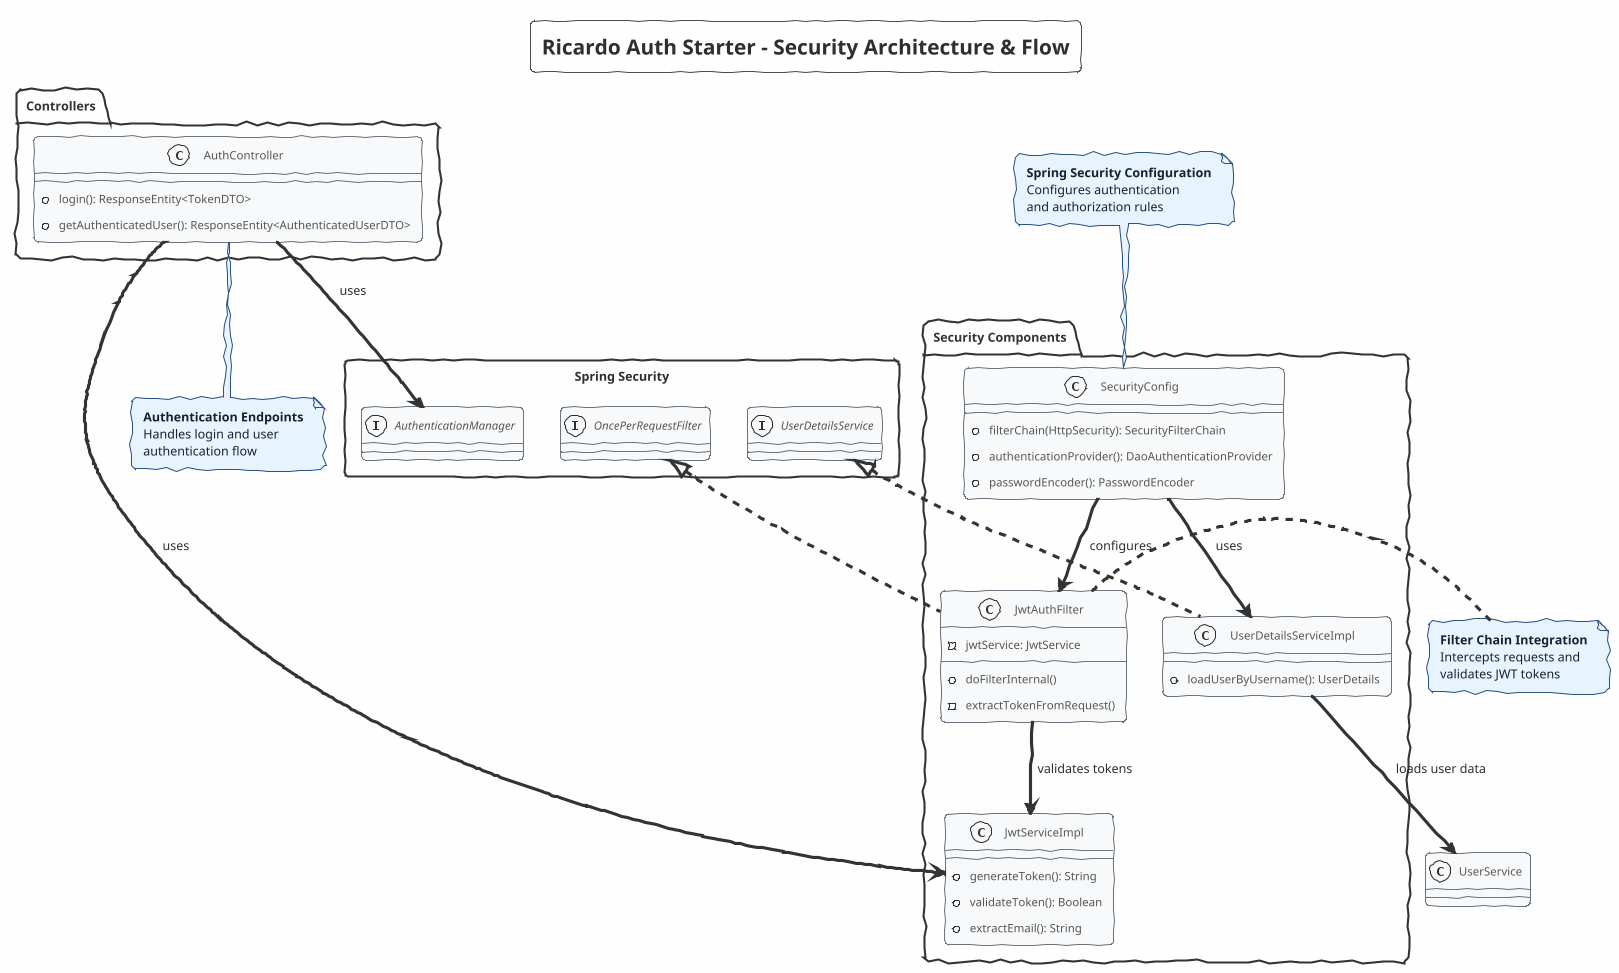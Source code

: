 @startuml Auth Starter - Security Flow

!theme sketchy-outline
skinparam backgroundColor #FEFEFE
skinparam classBackgroundColor #F8F9FA
skinparam classBorderColor #6C757D
skinparam noteBackgroundColor #E8F4FD
skinparam noteBorderColor #2C5282
skinparam noteFontColor #1A202C

title Ricardo Auth Starter - Security Architecture & Flow

package "Security Components" {
    class JwtAuthFilter {
        -jwtService: JwtService
        +doFilterInternal()
        -extractTokenFromRequest()
    }
    
    class SecurityConfig {
        +filterChain(HttpSecurity): SecurityFilterChain
        +authenticationProvider(): DaoAuthenticationProvider
        +passwordEncoder(): PasswordEncoder
    }
    
    class JwtServiceImpl {
        +generateToken(): String
        +validateToken(): Boolean
        +extractEmail(): String
    }
    
    class UserDetailsServiceImpl {
        +loadUserByUsername(): UserDetails
    }
}

package "Controllers" {
    class AuthController {
        +login(): ResponseEntity<TokenDTO>
        +getAuthenticatedUser(): ResponseEntity<AuthenticatedUserDTO>
    }
}

package "Spring Security" <<Rectangle>> {
    interface OncePerRequestFilter
    interface UserDetailsService
    interface AuthenticationManager
}

' Relationships
JwtAuthFilter .up.|> OncePerRequestFilter
UserDetailsServiceImpl .up.|> UserDetailsService
SecurityConfig --> JwtAuthFilter : configures
SecurityConfig --> UserDetailsServiceImpl : uses
AuthController --> JwtServiceImpl : uses
AuthController --> AuthenticationManager : uses
JwtAuthFilter --> JwtServiceImpl : validates tokens
UserDetailsServiceImpl --> UserService : loads user data

note right of JwtAuthFilter #E8F4FD
  **Filter Chain Integration**
  Intercepts requests and
  validates JWT tokens
end note

note top of SecurityConfig #E8F4FD
  **Spring Security Configuration**
  Configures authentication
  and authorization rules
end note

note bottom of AuthController #E8F4FD
  **Authentication Endpoints**
  Handles login and user
  authentication flow
end note

@enduml